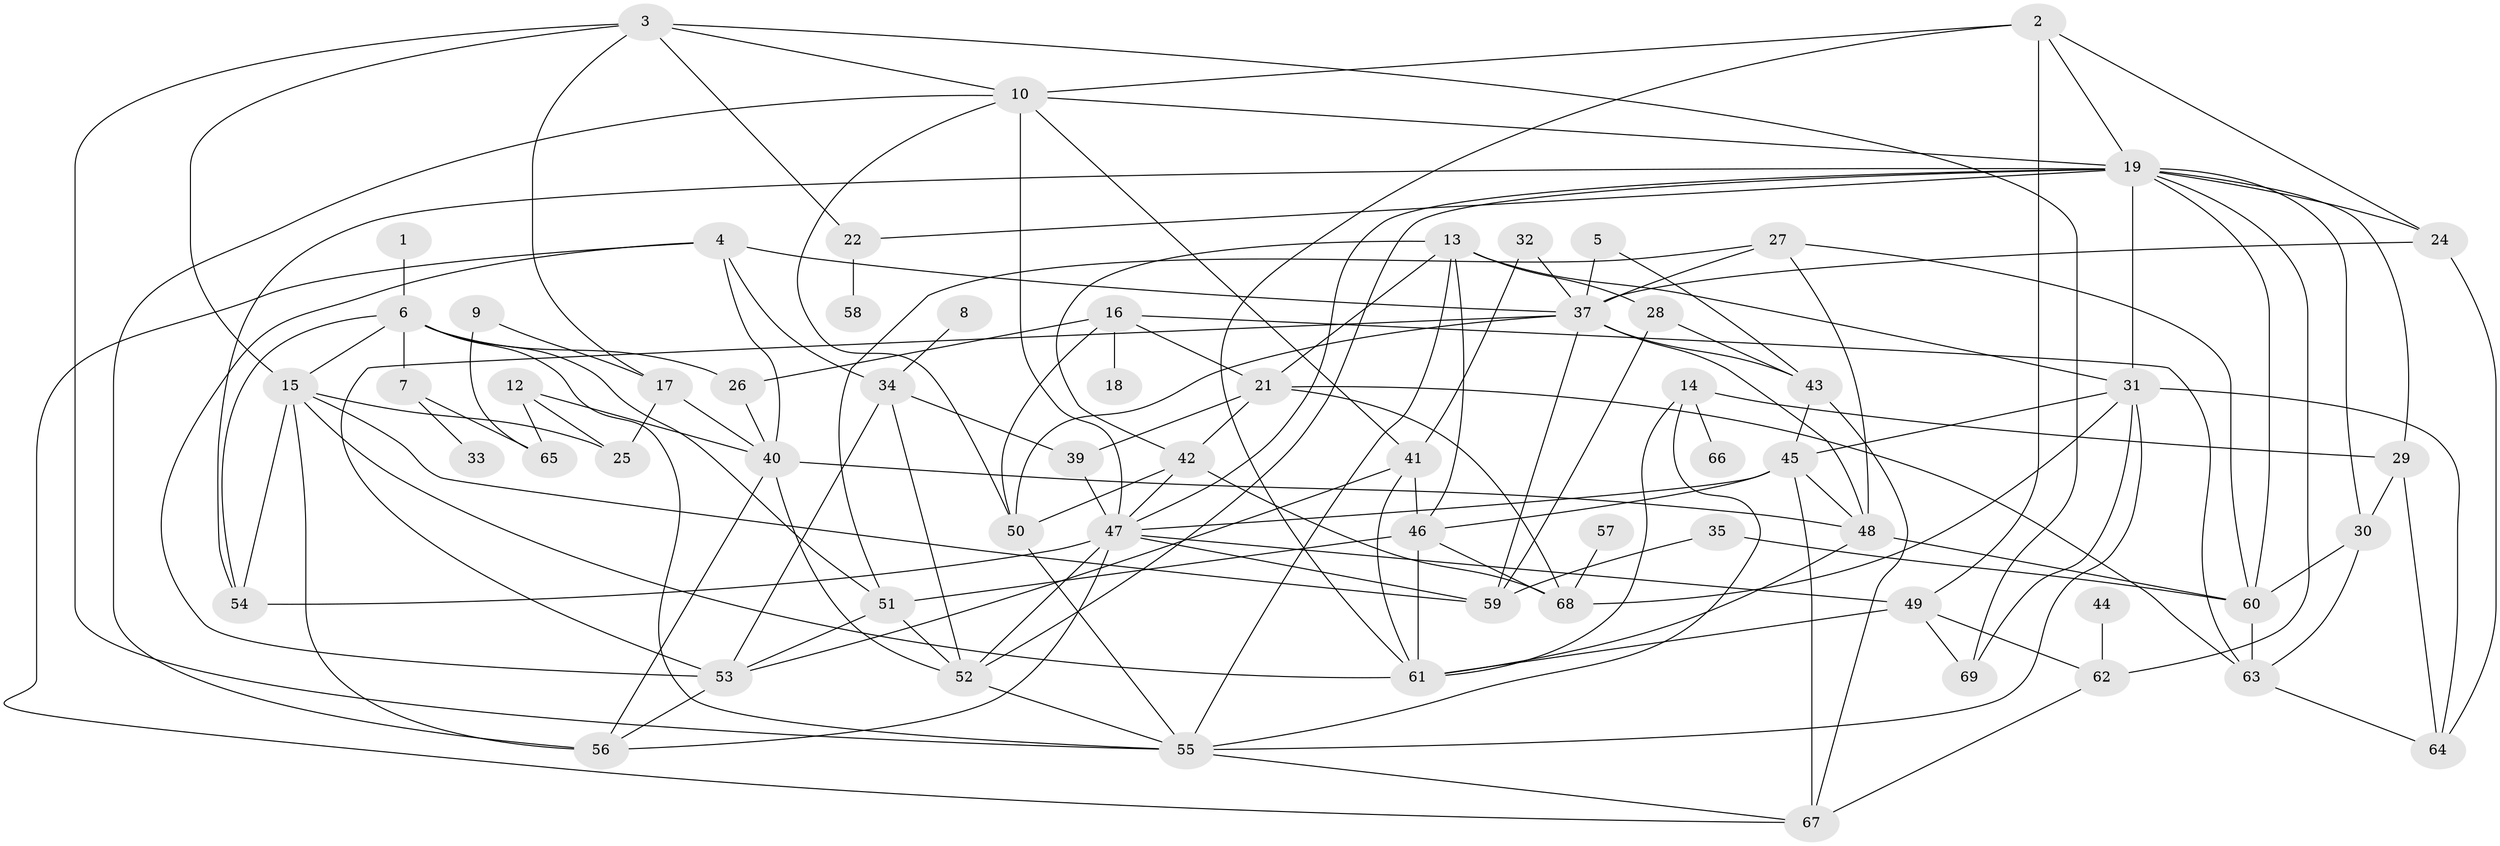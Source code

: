 // original degree distribution, {1: 0.16058394160583941, 2: 0.17518248175182483, 3: 0.23357664233576642, 4: 0.17518248175182483, 6: 0.06569343065693431, 5: 0.10948905109489052, 8: 0.021897810218978103, 0: 0.0364963503649635, 7: 0.021897810218978103}
// Generated by graph-tools (version 1.1) at 2025/00/03/09/25 03:00:43]
// undirected, 64 vertices, 145 edges
graph export_dot {
graph [start="1"]
  node [color=gray90,style=filled];
  1;
  2;
  3;
  4;
  5;
  6;
  7;
  8;
  9;
  10;
  12;
  13;
  14;
  15;
  16;
  17;
  18;
  19;
  21;
  22;
  24;
  25;
  26;
  27;
  28;
  29;
  30;
  31;
  32;
  33;
  34;
  35;
  37;
  39;
  40;
  41;
  42;
  43;
  44;
  45;
  46;
  47;
  48;
  49;
  50;
  51;
  52;
  53;
  54;
  55;
  56;
  57;
  58;
  59;
  60;
  61;
  62;
  63;
  64;
  65;
  66;
  67;
  68;
  69;
  1 -- 6 [weight=1.0];
  2 -- 10 [weight=1.0];
  2 -- 19 [weight=1.0];
  2 -- 24 [weight=1.0];
  2 -- 49 [weight=1.0];
  2 -- 61 [weight=1.0];
  3 -- 10 [weight=1.0];
  3 -- 15 [weight=1.0];
  3 -- 17 [weight=1.0];
  3 -- 22 [weight=1.0];
  3 -- 55 [weight=1.0];
  3 -- 69 [weight=1.0];
  4 -- 34 [weight=1.0];
  4 -- 37 [weight=1.0];
  4 -- 40 [weight=1.0];
  4 -- 53 [weight=1.0];
  4 -- 67 [weight=1.0];
  5 -- 37 [weight=2.0];
  5 -- 43 [weight=1.0];
  6 -- 7 [weight=1.0];
  6 -- 15 [weight=1.0];
  6 -- 26 [weight=1.0];
  6 -- 51 [weight=1.0];
  6 -- 54 [weight=1.0];
  6 -- 55 [weight=1.0];
  7 -- 33 [weight=1.0];
  7 -- 65 [weight=1.0];
  8 -- 34 [weight=1.0];
  9 -- 17 [weight=1.0];
  9 -- 65 [weight=1.0];
  10 -- 19 [weight=1.0];
  10 -- 41 [weight=1.0];
  10 -- 47 [weight=1.0];
  10 -- 50 [weight=1.0];
  10 -- 56 [weight=1.0];
  12 -- 25 [weight=1.0];
  12 -- 40 [weight=1.0];
  12 -- 65 [weight=1.0];
  13 -- 21 [weight=1.0];
  13 -- 28 [weight=1.0];
  13 -- 31 [weight=1.0];
  13 -- 42 [weight=1.0];
  13 -- 46 [weight=1.0];
  13 -- 55 [weight=1.0];
  14 -- 29 [weight=1.0];
  14 -- 55 [weight=1.0];
  14 -- 61 [weight=1.0];
  14 -- 66 [weight=1.0];
  15 -- 25 [weight=1.0];
  15 -- 54 [weight=1.0];
  15 -- 56 [weight=1.0];
  15 -- 59 [weight=1.0];
  15 -- 61 [weight=1.0];
  16 -- 18 [weight=1.0];
  16 -- 21 [weight=1.0];
  16 -- 26 [weight=1.0];
  16 -- 50 [weight=1.0];
  16 -- 63 [weight=1.0];
  17 -- 25 [weight=1.0];
  17 -- 40 [weight=1.0];
  19 -- 22 [weight=1.0];
  19 -- 24 [weight=2.0];
  19 -- 29 [weight=1.0];
  19 -- 30 [weight=1.0];
  19 -- 31 [weight=1.0];
  19 -- 47 [weight=1.0];
  19 -- 52 [weight=1.0];
  19 -- 54 [weight=1.0];
  19 -- 60 [weight=1.0];
  19 -- 62 [weight=1.0];
  21 -- 39 [weight=1.0];
  21 -- 42 [weight=1.0];
  21 -- 63 [weight=2.0];
  21 -- 68 [weight=1.0];
  22 -- 58 [weight=1.0];
  24 -- 37 [weight=1.0];
  24 -- 64 [weight=1.0];
  26 -- 40 [weight=1.0];
  27 -- 37 [weight=1.0];
  27 -- 48 [weight=1.0];
  27 -- 51 [weight=1.0];
  27 -- 60 [weight=1.0];
  28 -- 43 [weight=1.0];
  28 -- 59 [weight=1.0];
  29 -- 30 [weight=1.0];
  29 -- 64 [weight=1.0];
  30 -- 60 [weight=1.0];
  30 -- 63 [weight=2.0];
  31 -- 45 [weight=1.0];
  31 -- 55 [weight=1.0];
  31 -- 64 [weight=1.0];
  31 -- 68 [weight=1.0];
  31 -- 69 [weight=1.0];
  32 -- 37 [weight=1.0];
  32 -- 41 [weight=1.0];
  34 -- 39 [weight=1.0];
  34 -- 52 [weight=1.0];
  34 -- 53 [weight=1.0];
  35 -- 59 [weight=1.0];
  35 -- 60 [weight=1.0];
  37 -- 43 [weight=1.0];
  37 -- 48 [weight=1.0];
  37 -- 50 [weight=1.0];
  37 -- 53 [weight=1.0];
  37 -- 59 [weight=1.0];
  39 -- 47 [weight=1.0];
  40 -- 48 [weight=1.0];
  40 -- 52 [weight=1.0];
  40 -- 56 [weight=1.0];
  41 -- 46 [weight=1.0];
  41 -- 53 [weight=1.0];
  41 -- 61 [weight=1.0];
  42 -- 47 [weight=1.0];
  42 -- 50 [weight=1.0];
  42 -- 68 [weight=1.0];
  43 -- 45 [weight=1.0];
  43 -- 67 [weight=1.0];
  44 -- 62 [weight=1.0];
  45 -- 46 [weight=1.0];
  45 -- 47 [weight=1.0];
  45 -- 48 [weight=1.0];
  45 -- 67 [weight=1.0];
  46 -- 51 [weight=1.0];
  46 -- 61 [weight=1.0];
  46 -- 68 [weight=1.0];
  47 -- 49 [weight=1.0];
  47 -- 52 [weight=1.0];
  47 -- 54 [weight=1.0];
  47 -- 56 [weight=1.0];
  47 -- 59 [weight=1.0];
  48 -- 60 [weight=1.0];
  48 -- 61 [weight=1.0];
  49 -- 61 [weight=1.0];
  49 -- 62 [weight=1.0];
  49 -- 69 [weight=1.0];
  50 -- 55 [weight=1.0];
  51 -- 52 [weight=1.0];
  51 -- 53 [weight=1.0];
  52 -- 55 [weight=1.0];
  53 -- 56 [weight=1.0];
  55 -- 67 [weight=1.0];
  57 -- 68 [weight=1.0];
  60 -- 63 [weight=1.0];
  62 -- 67 [weight=1.0];
  63 -- 64 [weight=1.0];
}
